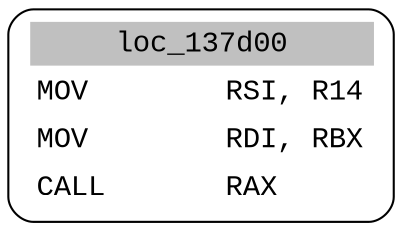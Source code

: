 digraph asm_graph {
1941 [
shape="Mrecord" fontname="Courier New"label =<<table border="0" cellborder="0" cellpadding="3"><tr><td align="center" colspan="2" bgcolor="grey">loc_137d00</td></tr><tr><td align="left">MOV        RSI, R14</td></tr><tr><td align="left">MOV        RDI, RBX</td></tr><tr><td align="left">CALL       RAX</td></tr></table>> ];
}